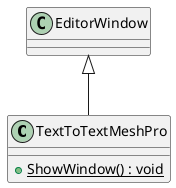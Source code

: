 @startuml
class TextToTextMeshPro {
    + {static} ShowWindow() : void
}
EditorWindow <|-- TextToTextMeshPro
@enduml
